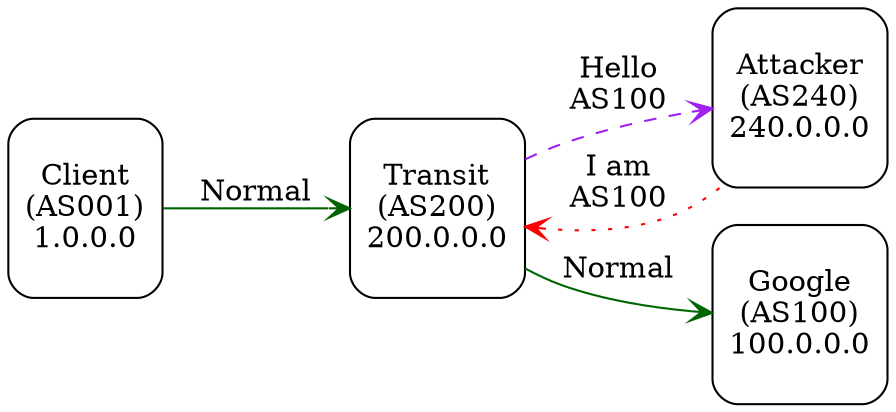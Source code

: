digraph arch {
	rankdir=LR;
	// Style edges
	edge[arrowhead = none]
	// Style Nodes
	node[shape="rectangle", style="rounded", width=1, height=1.2];

	// Define nodes
	C [label="Client\n(AS001)\n1.0.0.0"];
	T [label="Transit\n(AS200)\n200.0.0.0"];
	A [label="Attacker\n(AS240)\n240.0.0.0"];
	G [label="Google\n(AS100)\n100.0.0.0"];

	// Define Edges
	// C -> T;
	// T -> G;
	// T -> A;

	// Re-define edges
	edge[arrowhead=vee, color=darkgreen]
	
	C -> T -> G [label="Normal"];

	T -> A [style=dashed, label="Hello\nAS100", color=purple];
	A -> T [style=dotted, label="I am\nAS100", color=red];
}
